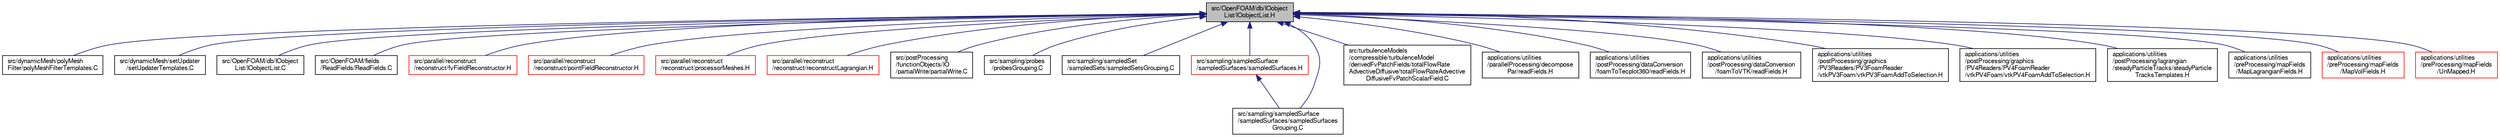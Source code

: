 digraph "src/OpenFOAM/db/IOobjectList/IOobjectList.H"
{
  bgcolor="transparent";
  edge [fontname="FreeSans",fontsize="10",labelfontname="FreeSans",labelfontsize="10"];
  node [fontname="FreeSans",fontsize="10",shape=record];
  Node64 [label="src/OpenFOAM/db/IOobject\lList/IOobjectList.H",height=0.2,width=0.4,color="black", fillcolor="grey75", style="filled", fontcolor="black"];
  Node64 -> Node65 [dir="back",color="midnightblue",fontsize="10",style="solid",fontname="FreeSans"];
  Node65 [label="src/dynamicMesh/polyMesh\lFilter/polyMeshFilterTemplates.C",height=0.2,width=0.4,color="black",URL="$a00671.html"];
  Node64 -> Node66 [dir="back",color="midnightblue",fontsize="10",style="solid",fontname="FreeSans"];
  Node66 [label="src/dynamicMesh/setUpdater\l/setUpdaterTemplates.C",height=0.2,width=0.4,color="black",URL="$a00845.html"];
  Node64 -> Node67 [dir="back",color="midnightblue",fontsize="10",style="solid",fontname="FreeSans"];
  Node67 [label="src/OpenFOAM/db/IOobject\lList/IOobjectList.C",height=0.2,width=0.4,color="black",URL="$a09002.html"];
  Node64 -> Node68 [dir="back",color="midnightblue",fontsize="10",style="solid",fontname="FreeSans"];
  Node68 [label="src/OpenFOAM/fields\l/ReadFields/ReadFields.C",height=0.2,width=0.4,color="black",URL="$a10172.html"];
  Node64 -> Node69 [dir="back",color="midnightblue",fontsize="10",style="solid",fontname="FreeSans"];
  Node69 [label="src/parallel/reconstruct\l/reconstruct/fvFieldReconstructor.H",height=0.2,width=0.4,color="red",URL="$a13067.html"];
  Node64 -> Node72 [dir="back",color="midnightblue",fontsize="10",style="solid",fontname="FreeSans"];
  Node72 [label="src/parallel/reconstruct\l/reconstruct/pointFieldReconstructor.H",height=0.2,width=0.4,color="red",URL="$a13076.html"];
  Node64 -> Node75 [dir="back",color="midnightblue",fontsize="10",style="solid",fontname="FreeSans"];
  Node75 [label="src/parallel/reconstruct\l/reconstruct/processorMeshes.H",height=0.2,width=0.4,color="red",URL="$a13085.html"];
  Node64 -> Node77 [dir="back",color="midnightblue",fontsize="10",style="solid",fontname="FreeSans"];
  Node77 [label="src/parallel/reconstruct\l/reconstruct/reconstructLagrangian.H",height=0.2,width=0.4,color="red",URL="$a13088.html"];
  Node64 -> Node79 [dir="back",color="midnightblue",fontsize="10",style="solid",fontname="FreeSans"];
  Node79 [label="src/postProcessing\l/functionObjects/IO\l/partialWrite/partialWrite.C",height=0.2,width=0.4,color="black",URL="$a13589.html"];
  Node64 -> Node80 [dir="back",color="midnightblue",fontsize="10",style="solid",fontname="FreeSans"];
  Node80 [label="src/sampling/probes\l/probesGrouping.C",height=0.2,width=0.4,color="black",URL="$a14594.html"];
  Node64 -> Node81 [dir="back",color="midnightblue",fontsize="10",style="solid",fontname="FreeSans"];
  Node81 [label="src/sampling/sampledSet\l/sampledSets/sampledSetsGrouping.C",height=0.2,width=0.4,color="black",URL="$a14669.html"];
  Node64 -> Node82 [dir="back",color="midnightblue",fontsize="10",style="solid",fontname="FreeSans"];
  Node82 [label="src/sampling/sampledSurface\l/sampledSurfaces/sampledSurfaces.H",height=0.2,width=0.4,color="red",URL="$a14789.html"];
  Node82 -> Node85 [dir="back",color="midnightblue",fontsize="10",style="solid",fontname="FreeSans"];
  Node85 [label="src/sampling/sampledSurface\l/sampledSurfaces/sampledSurfaces\lGrouping.C",height=0.2,width=0.4,color="black",URL="$a14792.html"];
  Node64 -> Node85 [dir="back",color="midnightblue",fontsize="10",style="solid",fontname="FreeSans"];
  Node64 -> Node89 [dir="back",color="midnightblue",fontsize="10",style="solid",fontname="FreeSans"];
  Node89 [label="src/turbulenceModels\l/compressible/turbulenceModel\l/derivedFvPatchFields/totalFlowRate\lAdvectiveDiffusive/totalFlowRateAdvective\lDiffusiveFvPatchScalarField.C",height=0.2,width=0.4,color="black",URL="$a17342.html"];
  Node64 -> Node90 [dir="back",color="midnightblue",fontsize="10",style="solid",fontname="FreeSans"];
  Node90 [label="applications/utilities\l/parallelProcessing/decompose\lPar/readFields.H",height=0.2,width=0.4,color="black",URL="$a39611.html"];
  Node64 -> Node91 [dir="back",color="midnightblue",fontsize="10",style="solid",fontname="FreeSans"];
  Node91 [label="applications/utilities\l/postProcessing/dataConversion\l/foamToTecplot360/readFields.H",height=0.2,width=0.4,color="black",URL="$a39614.html"];
  Node64 -> Node92 [dir="back",color="midnightblue",fontsize="10",style="solid",fontname="FreeSans"];
  Node92 [label="applications/utilities\l/postProcessing/dataConversion\l/foamToVTK/readFields.H",height=0.2,width=0.4,color="black",URL="$a39617.html"];
  Node64 -> Node93 [dir="back",color="midnightblue",fontsize="10",style="solid",fontname="FreeSans"];
  Node93 [label="applications/utilities\l/postProcessing/graphics\l/PV3Readers/PV3FoamReader\l/vtkPV3Foam/vtkPV3FoamAddToSelection.H",height=0.2,width=0.4,color="black",URL="$a19196.html"];
  Node64 -> Node94 [dir="back",color="midnightblue",fontsize="10",style="solid",fontname="FreeSans"];
  Node94 [label="applications/utilities\l/postProcessing/graphics\l/PV4Readers/PV4FoamReader\l/vtkPV4Foam/vtkPV4FoamAddToSelection.H",height=0.2,width=0.4,color="black",URL="$a19268.html"];
  Node64 -> Node95 [dir="back",color="midnightblue",fontsize="10",style="solid",fontname="FreeSans"];
  Node95 [label="applications/utilities\l/postProcessing/lagrangian\l/steadyParticleTracks/steadyParticle\lTracksTemplates.H",height=0.2,width=0.4,color="black",URL="$a19334.html"];
  Node64 -> Node96 [dir="back",color="midnightblue",fontsize="10",style="solid",fontname="FreeSans"];
  Node96 [label="applications/utilities\l/preProcessing/mapFields\l/MapLagrangianFields.H",height=0.2,width=0.4,color="black",URL="$a19502.html",tooltip="Gets the indices of (source)particles that have been appended to the target cloud and maps the lagran..."];
  Node64 -> Node97 [dir="back",color="midnightblue",fontsize="10",style="solid",fontname="FreeSans"];
  Node97 [label="applications/utilities\l/preProcessing/mapFields\l/MapVolFields.H",height=0.2,width=0.4,color="red",URL="$a19508.html"];
  Node64 -> Node99 [dir="back",color="midnightblue",fontsize="10",style="solid",fontname="FreeSans"];
  Node99 [label="applications/utilities\l/preProcessing/mapFields\l/UnMapped.H",height=0.2,width=0.4,color="red",URL="$a19514.html"];
}

